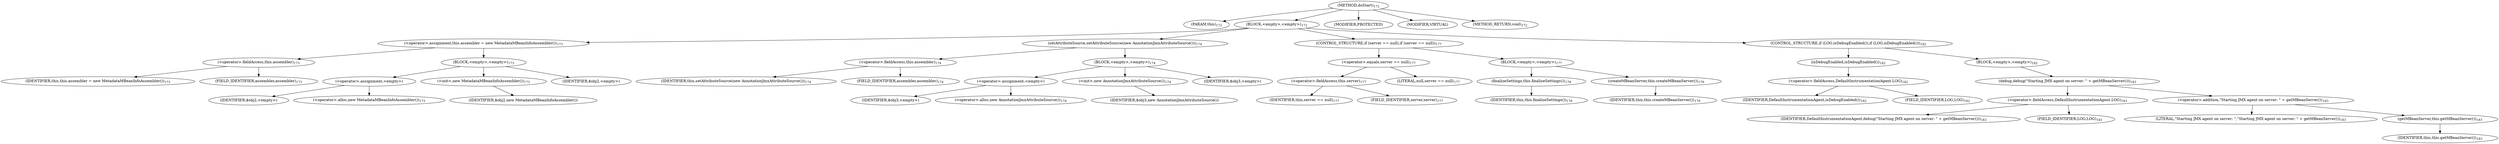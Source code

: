 digraph "doStart" {  
"404" [label = <(METHOD,doStart)<SUB>172</SUB>> ]
"9" [label = <(PARAM,this)<SUB>172</SUB>> ]
"405" [label = <(BLOCK,&lt;empty&gt;,&lt;empty&gt;)<SUB>172</SUB>> ]
"406" [label = <(&lt;operator&gt;.assignment,this.assembler = new MetadataMBeanInfoAssembler())<SUB>173</SUB>> ]
"407" [label = <(&lt;operator&gt;.fieldAccess,this.assembler)<SUB>173</SUB>> ]
"408" [label = <(IDENTIFIER,this,this.assembler = new MetadataMBeanInfoAssembler())<SUB>173</SUB>> ]
"409" [label = <(FIELD_IDENTIFIER,assembler,assembler)<SUB>173</SUB>> ]
"410" [label = <(BLOCK,&lt;empty&gt;,&lt;empty&gt;)<SUB>173</SUB>> ]
"411" [label = <(&lt;operator&gt;.assignment,&lt;empty&gt;)> ]
"412" [label = <(IDENTIFIER,$obj2,&lt;empty&gt;)> ]
"413" [label = <(&lt;operator&gt;.alloc,new MetadataMBeanInfoAssembler())<SUB>173</SUB>> ]
"414" [label = <(&lt;init&gt;,new MetadataMBeanInfoAssembler())<SUB>173</SUB>> ]
"415" [label = <(IDENTIFIER,$obj2,new MetadataMBeanInfoAssembler())> ]
"416" [label = <(IDENTIFIER,$obj2,&lt;empty&gt;)> ]
"417" [label = <(setAttributeSource,setAttributeSource(new AnnotationJmxAttributeSource()))<SUB>174</SUB>> ]
"418" [label = <(&lt;operator&gt;.fieldAccess,this.assembler)<SUB>174</SUB>> ]
"419" [label = <(IDENTIFIER,this,setAttributeSource(new AnnotationJmxAttributeSource()))<SUB>174</SUB>> ]
"420" [label = <(FIELD_IDENTIFIER,assembler,assembler)<SUB>174</SUB>> ]
"421" [label = <(BLOCK,&lt;empty&gt;,&lt;empty&gt;)<SUB>174</SUB>> ]
"422" [label = <(&lt;operator&gt;.assignment,&lt;empty&gt;)> ]
"423" [label = <(IDENTIFIER,$obj3,&lt;empty&gt;)> ]
"424" [label = <(&lt;operator&gt;.alloc,new AnnotationJmxAttributeSource())<SUB>174</SUB>> ]
"425" [label = <(&lt;init&gt;,new AnnotationJmxAttributeSource())<SUB>174</SUB>> ]
"426" [label = <(IDENTIFIER,$obj3,new AnnotationJmxAttributeSource())> ]
"427" [label = <(IDENTIFIER,$obj3,&lt;empty&gt;)> ]
"428" [label = <(CONTROL_STRUCTURE,if (server == null),if (server == null))<SUB>177</SUB>> ]
"429" [label = <(&lt;operator&gt;.equals,server == null)<SUB>177</SUB>> ]
"430" [label = <(&lt;operator&gt;.fieldAccess,this.server)<SUB>177</SUB>> ]
"431" [label = <(IDENTIFIER,this,server == null)<SUB>177</SUB>> ]
"432" [label = <(FIELD_IDENTIFIER,server,server)<SUB>177</SUB>> ]
"433" [label = <(LITERAL,null,server == null)<SUB>177</SUB>> ]
"434" [label = <(BLOCK,&lt;empty&gt;,&lt;empty&gt;)<SUB>177</SUB>> ]
"435" [label = <(finalizeSettings,this.finalizeSettings())<SUB>178</SUB>> ]
"8" [label = <(IDENTIFIER,this,this.finalizeSettings())<SUB>178</SUB>> ]
"436" [label = <(createMBeanServer,this.createMBeanServer())<SUB>179</SUB>> ]
"10" [label = <(IDENTIFIER,this,this.createMBeanServer())<SUB>179</SUB>> ]
"437" [label = <(CONTROL_STRUCTURE,if (LOG.isDebugEnabled()),if (LOG.isDebugEnabled()))<SUB>182</SUB>> ]
"438" [label = <(isDebugEnabled,isDebugEnabled())<SUB>182</SUB>> ]
"439" [label = <(&lt;operator&gt;.fieldAccess,DefaultInstrumentationAgent.LOG)<SUB>182</SUB>> ]
"440" [label = <(IDENTIFIER,DefaultInstrumentationAgent,isDebugEnabled())<SUB>182</SUB>> ]
"441" [label = <(FIELD_IDENTIFIER,LOG,LOG)<SUB>182</SUB>> ]
"442" [label = <(BLOCK,&lt;empty&gt;,&lt;empty&gt;)<SUB>182</SUB>> ]
"443" [label = <(debug,debug(&quot;Starting JMX agent on server: &quot; + getMBeanServer()))<SUB>183</SUB>> ]
"444" [label = <(&lt;operator&gt;.fieldAccess,DefaultInstrumentationAgent.LOG)<SUB>183</SUB>> ]
"445" [label = <(IDENTIFIER,DefaultInstrumentationAgent,debug(&quot;Starting JMX agent on server: &quot; + getMBeanServer()))<SUB>183</SUB>> ]
"446" [label = <(FIELD_IDENTIFIER,LOG,LOG)<SUB>183</SUB>> ]
"447" [label = <(&lt;operator&gt;.addition,&quot;Starting JMX agent on server: &quot; + getMBeanServer())<SUB>183</SUB>> ]
"448" [label = <(LITERAL,&quot;Starting JMX agent on server: &quot;,&quot;Starting JMX agent on server: &quot; + getMBeanServer())<SUB>183</SUB>> ]
"449" [label = <(getMBeanServer,this.getMBeanServer())<SUB>183</SUB>> ]
"11" [label = <(IDENTIFIER,this,this.getMBeanServer())<SUB>183</SUB>> ]
"450" [label = <(MODIFIER,PROTECTED)> ]
"451" [label = <(MODIFIER,VIRTUAL)> ]
"452" [label = <(METHOD_RETURN,void)<SUB>172</SUB>> ]
  "404" -> "9" 
  "404" -> "405" 
  "404" -> "450" 
  "404" -> "451" 
  "404" -> "452" 
  "405" -> "406" 
  "405" -> "417" 
  "405" -> "428" 
  "405" -> "437" 
  "406" -> "407" 
  "406" -> "410" 
  "407" -> "408" 
  "407" -> "409" 
  "410" -> "411" 
  "410" -> "414" 
  "410" -> "416" 
  "411" -> "412" 
  "411" -> "413" 
  "414" -> "415" 
  "417" -> "418" 
  "417" -> "421" 
  "418" -> "419" 
  "418" -> "420" 
  "421" -> "422" 
  "421" -> "425" 
  "421" -> "427" 
  "422" -> "423" 
  "422" -> "424" 
  "425" -> "426" 
  "428" -> "429" 
  "428" -> "434" 
  "429" -> "430" 
  "429" -> "433" 
  "430" -> "431" 
  "430" -> "432" 
  "434" -> "435" 
  "434" -> "436" 
  "435" -> "8" 
  "436" -> "10" 
  "437" -> "438" 
  "437" -> "442" 
  "438" -> "439" 
  "439" -> "440" 
  "439" -> "441" 
  "442" -> "443" 
  "443" -> "444" 
  "443" -> "447" 
  "444" -> "445" 
  "444" -> "446" 
  "447" -> "448" 
  "447" -> "449" 
  "449" -> "11" 
}
